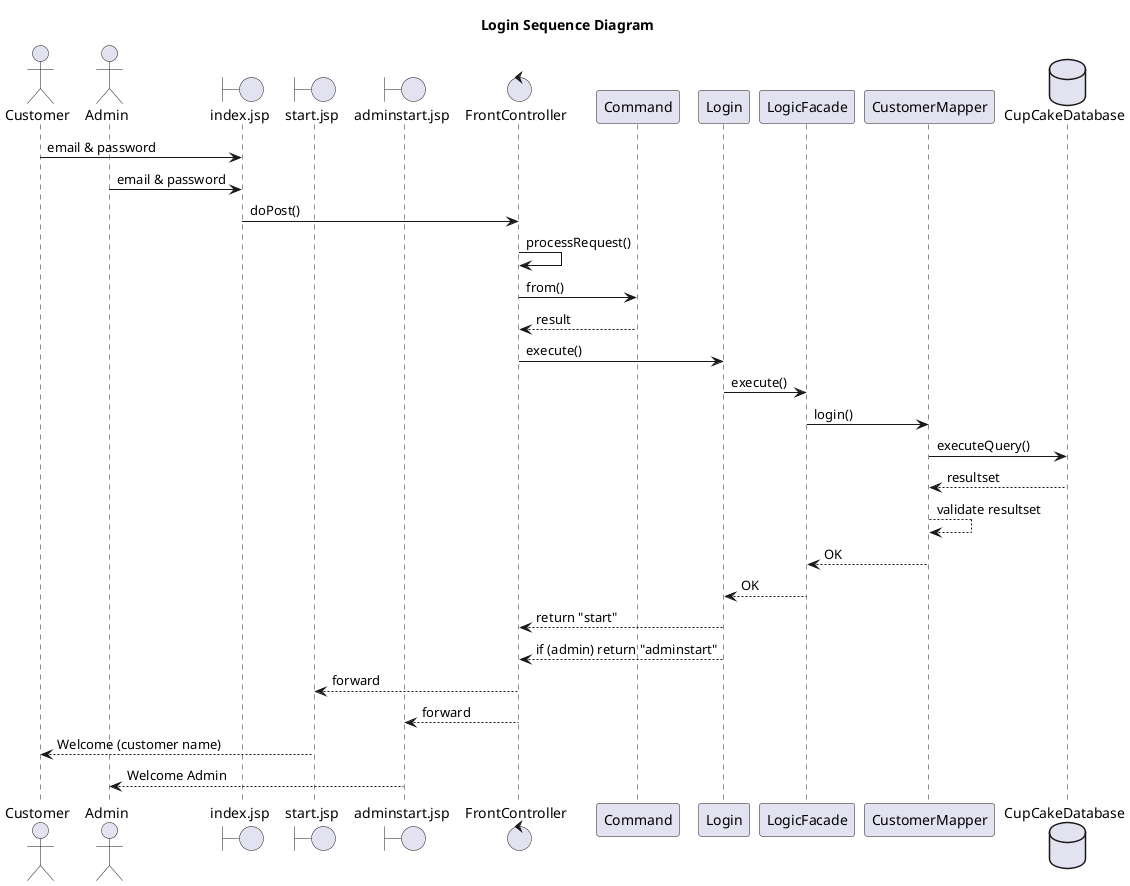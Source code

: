 @startuml
Title Login Sequence Diagram
actor Customer
actor Admin
boundary index.jsp
boundary start.jsp
boundary adminstart.jsp
control FrontController
participant Command
participant Login
participant LogicFacade
participant CustomerMapper
database CupCakeDatabase

Customer -> index.jsp : email & password
Admin -> index.jsp : email & password
index.jsp -> FrontController : doPost()
FrontController -> FrontController : processRequest()
FrontController -> Command : from()
Command --> FrontController : result
FrontController -> Login : execute()
Login -> LogicFacade : execute()
LogicFacade -> CustomerMapper : login()
CustomerMapper -> CupCakeDatabase : executeQuery()
CupCakeDatabase --> CustomerMapper : resultset
CustomerMapper --> CustomerMapper : validate resultset
CustomerMapper --> LogicFacade : OK
LogicFacade --> Login : OK
Login --> FrontController : return "start"
Login --> FrontController : if (admin) return "adminstart"
FrontController --> start.jsp : forward
FrontController --> adminstart.jsp : forward
start.jsp --> Customer : Welcome (customer name)
adminstart.jsp --> Admin : Welcome Admin
@enduml